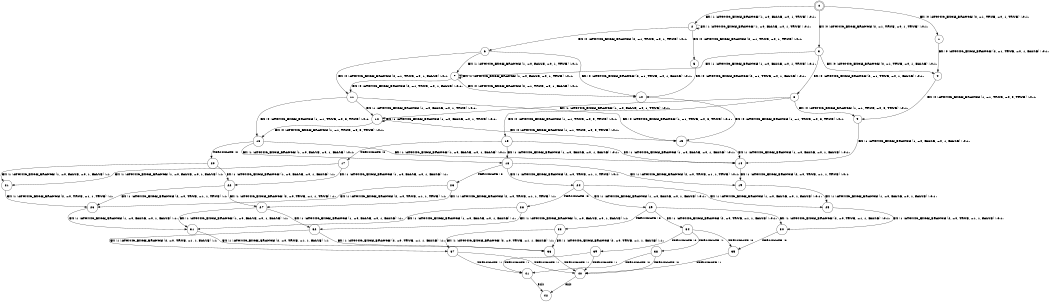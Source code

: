digraph BCG {
size = "7, 10.5";
center = TRUE;
node [shape = circle];
0 [peripheries = 2];
0 -> 1 [label = "EX !0 !ATOMIC_EXCH_BRANCH (2, +1, TRUE, +0, 1, TRUE) !:0:1:"];
0 -> 2 [label = "EX !1 !ATOMIC_EXCH_BRANCH (1, +0, FALSE, +0, 1, TRUE) !:0:1:"];
0 -> 3 [label = "EX !0 !ATOMIC_EXCH_BRANCH (2, +1, TRUE, +0, 1, TRUE) !:0:1:"];
1 -> 4 [label = "EX !0 !ATOMIC_EXCH_BRANCH (2, +1, TRUE, +0, 1, FALSE) !:0:1:"];
2 -> 5 [label = "EX !0 !ATOMIC_EXCH_BRANCH (2, +1, TRUE, +0, 1, TRUE) !:0:1:"];
2 -> 6 [label = "EX !0 !ATOMIC_EXCH_BRANCH (2, +1, TRUE, +0, 1, TRUE) !:0:1:"];
2 -> 2 [label = "EX !1 !ATOMIC_EXCH_BRANCH (1, +0, FALSE, +0, 1, TRUE) !:0:1:"];
3 -> 4 [label = "EX !0 !ATOMIC_EXCH_BRANCH (2, +1, TRUE, +0, 1, FALSE) !:0:1:"];
3 -> 7 [label = "EX !1 !ATOMIC_EXCH_BRANCH (1, +0, FALSE, +0, 1, TRUE) !:0:1:"];
3 -> 8 [label = "EX !0 !ATOMIC_EXCH_BRANCH (2, +1, TRUE, +0, 1, FALSE) !:0:1:"];
4 -> 9 [label = "EX !0 !ATOMIC_EXCH_BRANCH (1, +1, TRUE, +0, 3, TRUE) !:0:1:"];
5 -> 10 [label = "EX !0 !ATOMIC_EXCH_BRANCH (2, +1, TRUE, +0, 1, FALSE) !:0:1:"];
6 -> 10 [label = "EX !0 !ATOMIC_EXCH_BRANCH (2, +1, TRUE, +0, 1, FALSE) !:0:1:"];
6 -> 7 [label = "EX !1 !ATOMIC_EXCH_BRANCH (1, +0, FALSE, +0, 1, TRUE) !:0:1:"];
6 -> 11 [label = "EX !0 !ATOMIC_EXCH_BRANCH (2, +1, TRUE, +0, 1, FALSE) !:0:1:"];
7 -> 10 [label = "EX !0 !ATOMIC_EXCH_BRANCH (2, +1, TRUE, +0, 1, FALSE) !:0:1:"];
7 -> 7 [label = "EX !1 !ATOMIC_EXCH_BRANCH (1, +0, FALSE, +0, 1, TRUE) !:0:1:"];
7 -> 11 [label = "EX !0 !ATOMIC_EXCH_BRANCH (2, +1, TRUE, +0, 1, FALSE) !:0:1:"];
8 -> 9 [label = "EX !0 !ATOMIC_EXCH_BRANCH (1, +1, TRUE, +0, 3, TRUE) !:0:1:"];
8 -> 12 [label = "EX !1 !ATOMIC_EXCH_BRANCH (1, +0, FALSE, +0, 1, TRUE) !:0:1:"];
8 -> 13 [label = "EX !0 !ATOMIC_EXCH_BRANCH (1, +1, TRUE, +0, 3, TRUE) !:0:1:"];
9 -> 14 [label = "EX !1 !ATOMIC_EXCH_BRANCH (1, +0, FALSE, +0, 1, FALSE) !:0:1:"];
10 -> 15 [label = "EX !0 !ATOMIC_EXCH_BRANCH (1, +1, TRUE, +0, 3, TRUE) !:0:1:"];
11 -> 15 [label = "EX !0 !ATOMIC_EXCH_BRANCH (1, +1, TRUE, +0, 3, TRUE) !:0:1:"];
11 -> 12 [label = "EX !1 !ATOMIC_EXCH_BRANCH (1, +0, FALSE, +0, 1, TRUE) !:0:1:"];
11 -> 16 [label = "EX !0 !ATOMIC_EXCH_BRANCH (1, +1, TRUE, +0, 3, TRUE) !:0:1:"];
12 -> 15 [label = "EX !0 !ATOMIC_EXCH_BRANCH (1, +1, TRUE, +0, 3, TRUE) !:0:1:"];
12 -> 12 [label = "EX !1 !ATOMIC_EXCH_BRANCH (1, +0, FALSE, +0, 1, TRUE) !:0:1:"];
12 -> 16 [label = "EX !0 !ATOMIC_EXCH_BRANCH (1, +1, TRUE, +0, 3, TRUE) !:0:1:"];
13 -> 14 [label = "EX !1 !ATOMIC_EXCH_BRANCH (1, +0, FALSE, +0, 1, FALSE) !:0:1:"];
13 -> 17 [label = "TERMINATE !0"];
13 -> 18 [label = "EX !1 !ATOMIC_EXCH_BRANCH (1, +0, FALSE, +0, 1, FALSE) !:0:1:"];
14 -> 19 [label = "EX !1 !ATOMIC_EXCH_BRANCH (2, +0, TRUE, +1, 1, TRUE) !:0:1:"];
15 -> 14 [label = "EX !1 !ATOMIC_EXCH_BRANCH (1, +0, FALSE, +0, 1, FALSE) !:0:1:"];
16 -> 14 [label = "EX !1 !ATOMIC_EXCH_BRANCH (1, +0, FALSE, +0, 1, FALSE) !:0:1:"];
16 -> 20 [label = "TERMINATE !0"];
16 -> 18 [label = "EX !1 !ATOMIC_EXCH_BRANCH (1, +0, FALSE, +0, 1, FALSE) !:0:1:"];
17 -> 21 [label = "EX !1 !ATOMIC_EXCH_BRANCH (1, +0, FALSE, +0, 1, FALSE) !:1:"];
17 -> 22 [label = "EX !1 !ATOMIC_EXCH_BRANCH (1, +0, FALSE, +0, 1, FALSE) !:1:"];
18 -> 19 [label = "EX !1 !ATOMIC_EXCH_BRANCH (2, +0, TRUE, +1, 1, TRUE) !:0:1:"];
18 -> 23 [label = "TERMINATE !0"];
18 -> 24 [label = "EX !1 !ATOMIC_EXCH_BRANCH (2, +0, TRUE, +1, 1, TRUE) !:0:1:"];
19 -> 25 [label = "EX !1 !ATOMIC_EXCH_BRANCH (1, +0, FALSE, +0, 1, FALSE) !:0:1:"];
20 -> 21 [label = "EX !1 !ATOMIC_EXCH_BRANCH (1, +0, FALSE, +0, 1, FALSE) !:1:"];
20 -> 22 [label = "EX !1 !ATOMIC_EXCH_BRANCH (1, +0, FALSE, +0, 1, FALSE) !:1:"];
21 -> 26 [label = "EX !1 !ATOMIC_EXCH_BRANCH (2, +0, TRUE, +1, 1, TRUE) !:1:"];
22 -> 26 [label = "EX !1 !ATOMIC_EXCH_BRANCH (2, +0, TRUE, +1, 1, TRUE) !:1:"];
22 -> 27 [label = "EX !1 !ATOMIC_EXCH_BRANCH (2, +0, TRUE, +1, 1, TRUE) !:1:"];
23 -> 26 [label = "EX !1 !ATOMIC_EXCH_BRANCH (2, +0, TRUE, +1, 1, TRUE) !:1:"];
23 -> 27 [label = "EX !1 !ATOMIC_EXCH_BRANCH (2, +0, TRUE, +1, 1, TRUE) !:1:"];
24 -> 25 [label = "EX !1 !ATOMIC_EXCH_BRANCH (1, +0, FALSE, +0, 1, FALSE) !:0:1:"];
24 -> 28 [label = "TERMINATE !0"];
24 -> 29 [label = "EX !1 !ATOMIC_EXCH_BRANCH (1, +0, FALSE, +0, 1, FALSE) !:0:1:"];
25 -> 30 [label = "EX !1 !ATOMIC_EXCH_BRANCH (2, +0, TRUE, +1, 1, FALSE) !:0:1:"];
26 -> 31 [label = "EX !1 !ATOMIC_EXCH_BRANCH (1, +0, FALSE, +0, 1, FALSE) !:1:"];
27 -> 31 [label = "EX !1 !ATOMIC_EXCH_BRANCH (1, +0, FALSE, +0, 1, FALSE) !:1:"];
27 -> 32 [label = "EX !1 !ATOMIC_EXCH_BRANCH (1, +0, FALSE, +0, 1, FALSE) !:1:"];
28 -> 31 [label = "EX !1 !ATOMIC_EXCH_BRANCH (1, +0, FALSE, +0, 1, FALSE) !:1:"];
28 -> 32 [label = "EX !1 !ATOMIC_EXCH_BRANCH (1, +0, FALSE, +0, 1, FALSE) !:1:"];
29 -> 30 [label = "EX !1 !ATOMIC_EXCH_BRANCH (2, +0, TRUE, +1, 1, FALSE) !:0:1:"];
29 -> 33 [label = "TERMINATE !0"];
29 -> 34 [label = "EX !1 !ATOMIC_EXCH_BRANCH (2, +0, TRUE, +1, 1, FALSE) !:0:1:"];
30 -> 35 [label = "TERMINATE !0"];
31 -> 36 [label = "EX !1 !ATOMIC_EXCH_BRANCH (2, +0, TRUE, +1, 1, FALSE) !:1:"];
32 -> 36 [label = "EX !1 !ATOMIC_EXCH_BRANCH (2, +0, TRUE, +1, 1, FALSE) !:1:"];
32 -> 37 [label = "EX !1 !ATOMIC_EXCH_BRANCH (2, +0, TRUE, +1, 1, FALSE) !:1:"];
33 -> 36 [label = "EX !1 !ATOMIC_EXCH_BRANCH (2, +0, TRUE, +1, 1, FALSE) !:1:"];
33 -> 37 [label = "EX !1 !ATOMIC_EXCH_BRANCH (2, +0, TRUE, +1, 1, FALSE) !:1:"];
34 -> 35 [label = "TERMINATE !0"];
34 -> 38 [label = "TERMINATE !1"];
34 -> 39 [label = "TERMINATE !0"];
35 -> 40 [label = "TERMINATE !1"];
36 -> 40 [label = "TERMINATE !1"];
37 -> 40 [label = "TERMINATE !1"];
37 -> 41 [label = "TERMINATE !1"];
38 -> 40 [label = "TERMINATE !0"];
38 -> 41 [label = "TERMINATE !0"];
39 -> 40 [label = "TERMINATE !1"];
39 -> 41 [label = "TERMINATE !1"];
40 -> 42 [label = "exit"];
41 -> 42 [label = "exit"];
}
